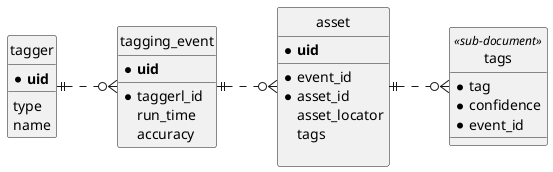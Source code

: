 @startuml
' hide the spot
hide circle

' avoid problems with angled crows feet
skinparam linetype ortho

left to right direction

entity tagger{
    * **uid**
    __
    type
    name
}

entity tagging_event{
    * **uid**
    __
    * taggerl_id
    run_time
    accuracy
}

entity asset{
    * **uid**
    ___
    * event_id
    * asset_id
    asset_locator
    tags

}

entity tags <<sub-document>> {
    * tag 
    * confidence
    * event_id
}


tagger ||..o{ tagging_event
tagging_event ||..o{ asset
asset ||..o{ tags
@enduml
